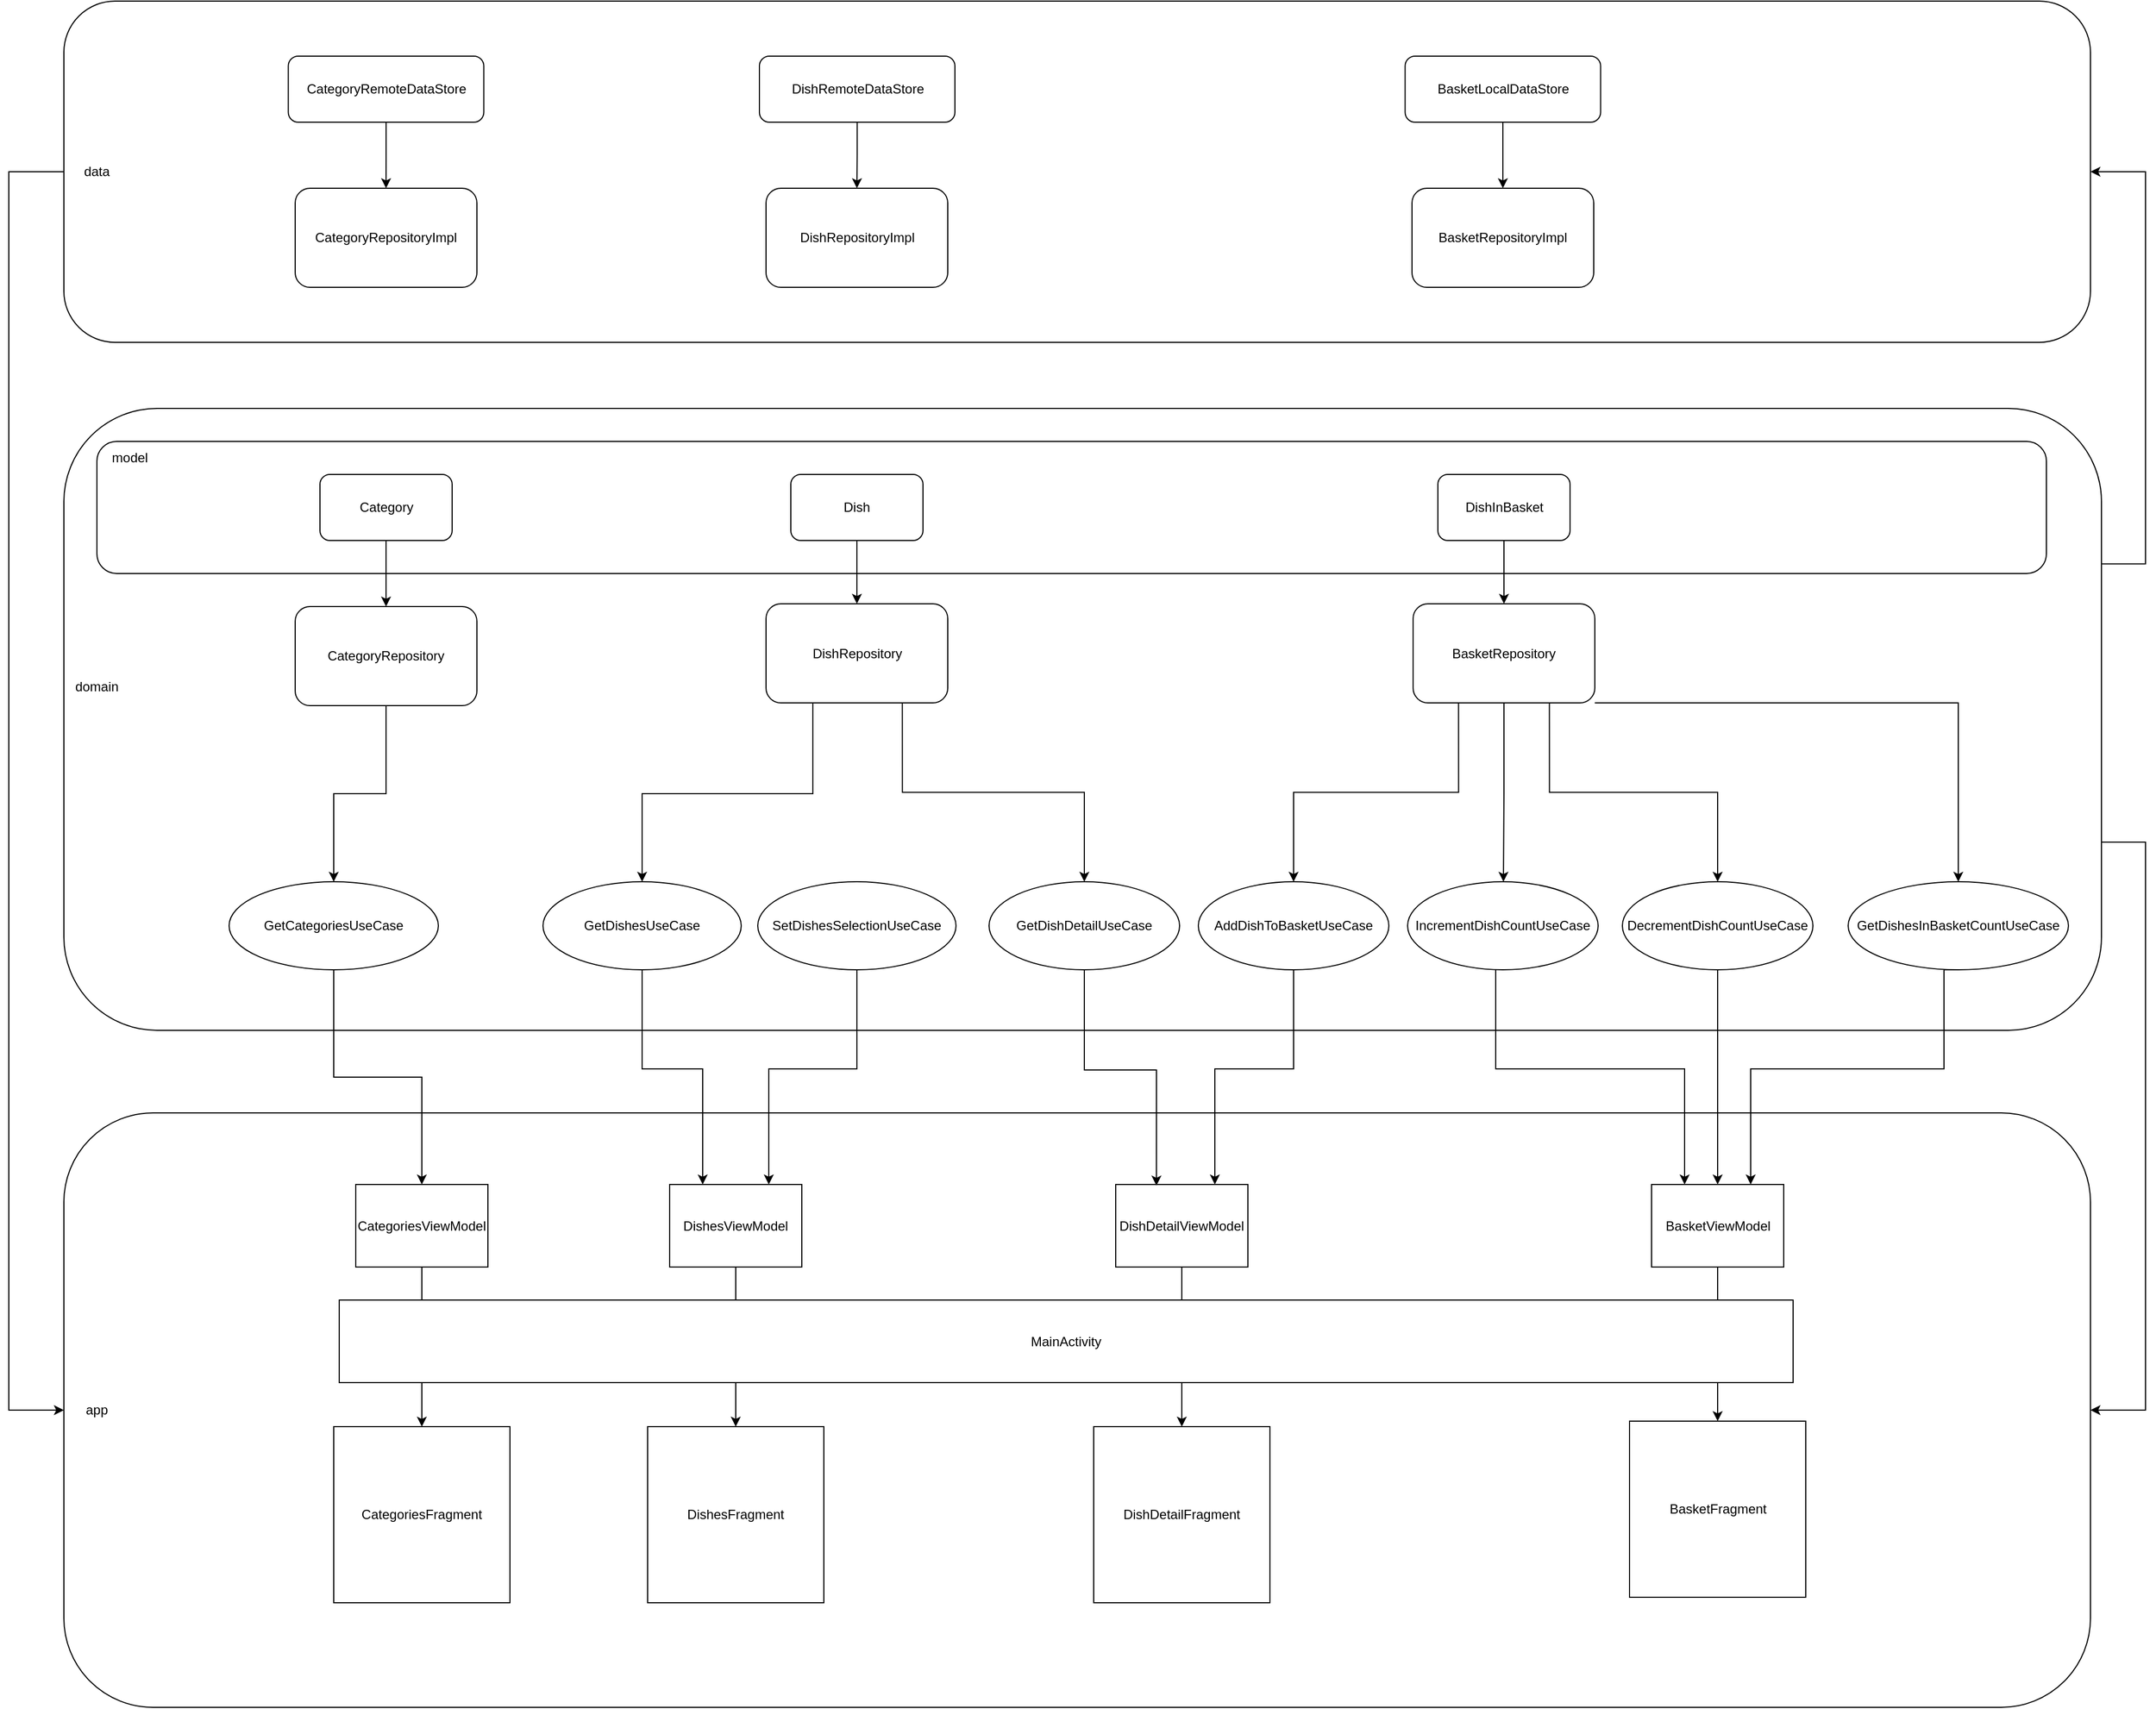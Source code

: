 <mxfile version="20.7.4" type="device"><diagram name="Страница 1" id="V0qLCYSgytZh2rKlNXdx"><mxGraphModel dx="2234" dy="1994" grid="1" gridSize="10" guides="1" tooltips="1" connect="1" arrows="1" fold="1" page="1" pageScale="1" pageWidth="827" pageHeight="1169" math="0" shadow="0"><root><mxCell id="0"/><mxCell id="1" parent="0"/><mxCell id="SQ890dfxBt3CAPnLPfhD-1" value="" style="rounded=1;whiteSpace=wrap;html=1;" parent="1" vertex="1"><mxGeometry x="-240" y="520" width="1840" height="540" as="geometry"/></mxCell><mxCell id="SQ890dfxBt3CAPnLPfhD-2" value="app" style="text;html=1;strokeColor=none;fillColor=none;align=center;verticalAlign=middle;whiteSpace=wrap;rounded=0;" parent="1" vertex="1"><mxGeometry x="-240" y="775" width="60" height="30" as="geometry"/></mxCell><mxCell id="SQ890dfxBt3CAPnLPfhD-158" style="edgeStyle=orthogonalEdgeStyle;rounded=0;orthogonalLoop=1;jettySize=auto;html=1;exitX=1;exitY=0.75;exitDx=0;exitDy=0;entryX=1;entryY=0.5;entryDx=0;entryDy=0;" parent="1" source="SQ890dfxBt3CAPnLPfhD-3" target="SQ890dfxBt3CAPnLPfhD-1" edge="1"><mxGeometry relative="1" as="geometry"><Array as="points"><mxPoint x="1610" y="274"/><mxPoint x="1650" y="274"/><mxPoint x="1650" y="790"/></Array></mxGeometry></mxCell><mxCell id="SQ890dfxBt3CAPnLPfhD-162" style="edgeStyle=orthogonalEdgeStyle;rounded=0;orthogonalLoop=1;jettySize=auto;html=1;exitX=1;exitY=0.25;exitDx=0;exitDy=0;entryX=1;entryY=0.5;entryDx=0;entryDy=0;" parent="1" source="SQ890dfxBt3CAPnLPfhD-3" target="SQ890dfxBt3CAPnLPfhD-5" edge="1"><mxGeometry relative="1" as="geometry"><Array as="points"><mxPoint x="1650" y="21"/><mxPoint x="1650" y="-335"/></Array></mxGeometry></mxCell><mxCell id="SQ890dfxBt3CAPnLPfhD-3" value="" style="rounded=1;whiteSpace=wrap;html=1;" parent="1" vertex="1"><mxGeometry x="-240" y="-120" width="1850" height="565" as="geometry"/></mxCell><mxCell id="SQ890dfxBt3CAPnLPfhD-4" value="domain" style="text;html=1;strokeColor=none;fillColor=none;align=center;verticalAlign=middle;whiteSpace=wrap;rounded=0;" parent="1" vertex="1"><mxGeometry x="-240" y="117.5" width="60" height="30" as="geometry"/></mxCell><mxCell id="SQ890dfxBt3CAPnLPfhD-164" style="edgeStyle=orthogonalEdgeStyle;rounded=0;orthogonalLoop=1;jettySize=auto;html=1;exitX=0;exitY=0.5;exitDx=0;exitDy=0;entryX=0;entryY=0.5;entryDx=0;entryDy=0;" parent="1" source="SQ890dfxBt3CAPnLPfhD-5" target="SQ890dfxBt3CAPnLPfhD-1" edge="1"><mxGeometry relative="1" as="geometry"><Array as="points"><mxPoint x="-290" y="-335"/><mxPoint x="-290" y="790"/></Array></mxGeometry></mxCell><mxCell id="SQ890dfxBt3CAPnLPfhD-5" value="" style="rounded=1;whiteSpace=wrap;html=1;" parent="1" vertex="1"><mxGeometry x="-240" y="-490" width="1840" height="310" as="geometry"/></mxCell><mxCell id="SQ890dfxBt3CAPnLPfhD-6" value="data" style="text;html=1;strokeColor=none;fillColor=none;align=center;verticalAlign=middle;whiteSpace=wrap;rounded=0;" parent="1" vertex="1"><mxGeometry x="-240" y="-350" width="60" height="30" as="geometry"/></mxCell><mxCell id="nmZk25SD6AyVHt8-9nZW-2" style="edgeStyle=orthogonalEdgeStyle;rounded=0;orthogonalLoop=1;jettySize=auto;html=1;" parent="1" source="SQ890dfxBt3CAPnLPfhD-8" target="i3_h-l0hV4Ko4Y_2Ws8o-1" edge="1"><mxGeometry relative="1" as="geometry"><mxPoint x="85" y="690" as="targetPoint"/></mxGeometry></mxCell><mxCell id="SQ890dfxBt3CAPnLPfhD-8" value="CategoriesViewModel" style="rounded=0;whiteSpace=wrap;html=1;" parent="1" vertex="1"><mxGeometry x="25" y="585" width="120" height="75" as="geometry"/></mxCell><mxCell id="SQ890dfxBt3CAPnLPfhD-14" style="edgeStyle=orthogonalEdgeStyle;rounded=0;orthogonalLoop=1;jettySize=auto;html=1;exitX=0.5;exitY=1;exitDx=0;exitDy=0;entryX=0.5;entryY=0;entryDx=0;entryDy=0;strokeColor=#000000;" parent="1" source="SQ890dfxBt3CAPnLPfhD-10" target="SQ890dfxBt3CAPnLPfhD-8" edge="1"><mxGeometry relative="1" as="geometry"/></mxCell><mxCell id="SQ890dfxBt3CAPnLPfhD-10" value="GetCategoriesUseCase" style="ellipse;whiteSpace=wrap;html=1;" parent="1" vertex="1"><mxGeometry x="-90" y="310" width="190" height="80" as="geometry"/></mxCell><mxCell id="SQ890dfxBt3CAPnLPfhD-17" style="edgeStyle=orthogonalEdgeStyle;rounded=0;orthogonalLoop=1;jettySize=auto;html=1;exitX=0.5;exitY=1;exitDx=0;exitDy=0;entryX=0.25;entryY=0;entryDx=0;entryDy=0;strokeColor=#000000;" parent="1" source="SQ890dfxBt3CAPnLPfhD-16" target="i3_h-l0hV4Ko4Y_2Ws8o-2" edge="1"><mxGeometry relative="1" as="geometry"><mxPoint x="285" y="585" as="targetPoint"/><Array as="points"><mxPoint x="285" y="480"/><mxPoint x="340" y="480"/></Array></mxGeometry></mxCell><mxCell id="SQ890dfxBt3CAPnLPfhD-16" value="GetD&lt;span style=&quot;text-align: start; background-color: initial;&quot;&gt;ishes&lt;/span&gt;&lt;span style=&quot;background-color: initial;&quot;&gt;UseCase&lt;/span&gt;" style="ellipse;whiteSpace=wrap;html=1;" parent="1" vertex="1"><mxGeometry x="195" y="310" width="180" height="80" as="geometry"/></mxCell><mxCell id="SQ890dfxBt3CAPnLPfhD-20" value="SetDishesSelectionUseCase" style="ellipse;whiteSpace=wrap;html=1;" parent="1" vertex="1"><mxGeometry x="390" y="310" width="180" height="80" as="geometry"/></mxCell><mxCell id="SQ890dfxBt3CAPnLPfhD-24" value="DishDetailFragment" style="whiteSpace=wrap;html=1;aspect=fixed;" parent="1" vertex="1"><mxGeometry x="695" y="805" width="160" height="160" as="geometry"/></mxCell><mxCell id="SQ890dfxBt3CAPnLPfhD-42" value="" style="edgeStyle=orthogonalEdgeStyle;rounded=0;orthogonalLoop=1;jettySize=auto;html=1;exitX=0.5;exitY=1;exitDx=0;exitDy=0;strokeColor=#000000;entryX=0.75;entryY=0;entryDx=0;entryDy=0;" parent="1" source="SQ890dfxBt3CAPnLPfhD-20" target="i3_h-l0hV4Ko4Y_2Ws8o-2" edge="1"><mxGeometry relative="1" as="geometry"><mxPoint x="470" y="390" as="sourcePoint"/><mxPoint x="440" y="585" as="targetPoint"/><Array as="points"><mxPoint x="480" y="480"/><mxPoint x="400" y="480"/></Array></mxGeometry></mxCell><mxCell id="SQ890dfxBt3CAPnLPfhD-48" style="edgeStyle=orthogonalEdgeStyle;rounded=0;orthogonalLoop=1;jettySize=auto;html=1;exitX=0.5;exitY=1;exitDx=0;exitDy=0;strokeColor=#000000;" parent="1" source="SQ890dfxBt3CAPnLPfhD-43" target="SQ890dfxBt3CAPnLPfhD-24" edge="1"><mxGeometry relative="1" as="geometry"/></mxCell><mxCell id="SQ890dfxBt3CAPnLPfhD-43" value="DishDetailViewModel" style="rounded=0;whiteSpace=wrap;html=1;" parent="1" vertex="1"><mxGeometry x="715" y="585" width="120" height="75" as="geometry"/></mxCell><mxCell id="SQ890dfxBt3CAPnLPfhD-104" value="BasketFragment" style="whiteSpace=wrap;html=1;aspect=fixed;" parent="1" vertex="1"><mxGeometry x="1181.5" y="800" width="160" height="160" as="geometry"/></mxCell><mxCell id="geVf_U6r1nYUyKYScaCS-6" style="edgeStyle=orthogonalEdgeStyle;rounded=0;orthogonalLoop=1;jettySize=auto;html=1;entryX=0.308;entryY=0.013;entryDx=0;entryDy=0;strokeColor=#000000;entryPerimeter=0;" parent="1" source="geVf_U6r1nYUyKYScaCS-4" target="SQ890dfxBt3CAPnLPfhD-43" edge="1"><mxGeometry relative="1" as="geometry"><Array as="points"><mxPoint x="687" y="481"/><mxPoint x="752" y="481"/></Array></mxGeometry></mxCell><mxCell id="geVf_U6r1nYUyKYScaCS-4" value="GetDishDetailUseCase" style="ellipse;whiteSpace=wrap;html=1;" parent="1" vertex="1"><mxGeometry x="600" y="310" width="173" height="80" as="geometry"/></mxCell><mxCell id="i3_h-l0hV4Ko4Y_2Ws8o-1" value="CategoriesFragment" style="whiteSpace=wrap;html=1;aspect=fixed;" parent="1" vertex="1"><mxGeometry x="5" y="805" width="160" height="160" as="geometry"/></mxCell><mxCell id="i3_h-l0hV4Ko4Y_2Ws8o-4" style="edgeStyle=orthogonalEdgeStyle;rounded=0;orthogonalLoop=1;jettySize=auto;html=1;" parent="1" source="i3_h-l0hV4Ko4Y_2Ws8o-2" target="i3_h-l0hV4Ko4Y_2Ws8o-3" edge="1"><mxGeometry relative="1" as="geometry"/></mxCell><mxCell id="i3_h-l0hV4Ko4Y_2Ws8o-2" value="DishesViewModel" style="rounded=0;whiteSpace=wrap;html=1;" parent="1" vertex="1"><mxGeometry x="310" y="585" width="120" height="75" as="geometry"/></mxCell><mxCell id="i3_h-l0hV4Ko4Y_2Ws8o-3" value="DishesFragment" style="whiteSpace=wrap;html=1;aspect=fixed;" parent="1" vertex="1"><mxGeometry x="290" y="805" width="160" height="160" as="geometry"/></mxCell><mxCell id="i3_h-l0hV4Ko4Y_2Ws8o-6" style="edgeStyle=orthogonalEdgeStyle;rounded=0;orthogonalLoop=1;jettySize=auto;html=1;entryX=0.75;entryY=0;entryDx=0;entryDy=0;" parent="1" source="i3_h-l0hV4Ko4Y_2Ws8o-5" target="SQ890dfxBt3CAPnLPfhD-43" edge="1"><mxGeometry relative="1" as="geometry"><Array as="points"><mxPoint x="877" y="480"/><mxPoint x="805" y="480"/></Array></mxGeometry></mxCell><mxCell id="i3_h-l0hV4Ko4Y_2Ws8o-5" value="AddDishToBasketUseCase" style="ellipse;whiteSpace=wrap;html=1;" parent="1" vertex="1"><mxGeometry x="790" y="310" width="173" height="80" as="geometry"/></mxCell><mxCell id="i3_h-l0hV4Ko4Y_2Ws8o-10" style="edgeStyle=orthogonalEdgeStyle;rounded=0;orthogonalLoop=1;jettySize=auto;html=1;entryX=0.25;entryY=0;entryDx=0;entryDy=0;" parent="1" source="i3_h-l0hV4Ko4Y_2Ws8o-7" target="i3_h-l0hV4Ko4Y_2Ws8o-9" edge="1"><mxGeometry x="-1" y="-105" relative="1" as="geometry"><Array as="points"><mxPoint x="1060" y="480"/><mxPoint x="1232" y="480"/></Array><mxPoint x="-33" y="-5" as="offset"/></mxGeometry></mxCell><mxCell id="i3_h-l0hV4Ko4Y_2Ws8o-7" value="IncrementDishCountUseCase" style="ellipse;whiteSpace=wrap;html=1;" parent="1" vertex="1"><mxGeometry x="980" y="310" width="173" height="80" as="geometry"/></mxCell><mxCell id="i3_h-l0hV4Ko4Y_2Ws8o-11" style="edgeStyle=orthogonalEdgeStyle;rounded=0;orthogonalLoop=1;jettySize=auto;html=1;entryX=0.5;entryY=0;entryDx=0;entryDy=0;" parent="1" source="i3_h-l0hV4Ko4Y_2Ws8o-8" target="i3_h-l0hV4Ko4Y_2Ws8o-9" edge="1"><mxGeometry relative="1" as="geometry"><Array as="points"><mxPoint x="1262" y="560"/><mxPoint x="1262" y="560"/></Array></mxGeometry></mxCell><mxCell id="i3_h-l0hV4Ko4Y_2Ws8o-8" value="DecrementDishCountUseCase" style="ellipse;whiteSpace=wrap;html=1;" parent="1" vertex="1"><mxGeometry x="1175" y="310" width="173" height="80" as="geometry"/></mxCell><mxCell id="i3_h-l0hV4Ko4Y_2Ws8o-57" style="edgeStyle=orthogonalEdgeStyle;rounded=0;orthogonalLoop=1;jettySize=auto;html=1;exitX=0.5;exitY=1;exitDx=0;exitDy=0;" parent="1" source="i3_h-l0hV4Ko4Y_2Ws8o-9" target="SQ890dfxBt3CAPnLPfhD-104" edge="1"><mxGeometry relative="1" as="geometry"/></mxCell><mxCell id="i3_h-l0hV4Ko4Y_2Ws8o-9" value="BasketViewModel" style="rounded=0;whiteSpace=wrap;html=1;" parent="1" vertex="1"><mxGeometry x="1201.5" y="585" width="120" height="75" as="geometry"/></mxCell><mxCell id="i3_h-l0hV4Ko4Y_2Ws8o-13" style="edgeStyle=orthogonalEdgeStyle;rounded=0;orthogonalLoop=1;jettySize=auto;html=1;" parent="1" source="i3_h-l0hV4Ko4Y_2Ws8o-12" target="SQ890dfxBt3CAPnLPfhD-10" edge="1"><mxGeometry relative="1" as="geometry"/></mxCell><mxCell id="i3_h-l0hV4Ko4Y_2Ws8o-12" value="CategoryRepository" style="rounded=1;whiteSpace=wrap;html=1;" parent="1" vertex="1"><mxGeometry x="-30" y="60" width="165" height="90" as="geometry"/></mxCell><mxCell id="i3_h-l0hV4Ko4Y_2Ws8o-17" style="edgeStyle=orthogonalEdgeStyle;rounded=0;orthogonalLoop=1;jettySize=auto;html=1;entryX=0.5;entryY=0;entryDx=0;entryDy=0;" parent="1" source="i3_h-l0hV4Ko4Y_2Ws8o-16" target="SQ890dfxBt3CAPnLPfhD-16" edge="1"><mxGeometry relative="1" as="geometry"><Array as="points"><mxPoint x="440" y="230"/><mxPoint x="285" y="230"/></Array></mxGeometry></mxCell><mxCell id="i3_h-l0hV4Ko4Y_2Ws8o-18" style="edgeStyle=orthogonalEdgeStyle;rounded=0;orthogonalLoop=1;jettySize=auto;html=1;exitX=0.75;exitY=1;exitDx=0;exitDy=0;" parent="1" source="i3_h-l0hV4Ko4Y_2Ws8o-16" target="geVf_U6r1nYUyKYScaCS-4" edge="1"><mxGeometry relative="1" as="geometry"/></mxCell><mxCell id="i3_h-l0hV4Ko4Y_2Ws8o-16" value="DishRepository" style="rounded=1;whiteSpace=wrap;html=1;" parent="1" vertex="1"><mxGeometry x="397.5" y="57.5" width="165" height="90" as="geometry"/></mxCell><mxCell id="i3_h-l0hV4Ko4Y_2Ws8o-20" style="edgeStyle=orthogonalEdgeStyle;rounded=0;orthogonalLoop=1;jettySize=auto;html=1;exitX=0.25;exitY=1;exitDx=0;exitDy=0;" parent="1" source="i3_h-l0hV4Ko4Y_2Ws8o-19" target="i3_h-l0hV4Ko4Y_2Ws8o-5" edge="1"><mxGeometry relative="1" as="geometry"/></mxCell><mxCell id="i3_h-l0hV4Ko4Y_2Ws8o-21" style="edgeStyle=orthogonalEdgeStyle;rounded=0;orthogonalLoop=1;jettySize=auto;html=1;exitX=0.5;exitY=1;exitDx=0;exitDy=0;" parent="1" source="i3_h-l0hV4Ko4Y_2Ws8o-19" target="i3_h-l0hV4Ko4Y_2Ws8o-7" edge="1"><mxGeometry x="0.114" y="-10" relative="1" as="geometry"><Array as="points"><mxPoint x="1067" y="230"/><mxPoint x="1067" y="230"/></Array><mxPoint y="1" as="offset"/></mxGeometry></mxCell><mxCell id="i3_h-l0hV4Ko4Y_2Ws8o-22" style="edgeStyle=orthogonalEdgeStyle;rounded=0;orthogonalLoop=1;jettySize=auto;html=1;exitX=0.75;exitY=1;exitDx=0;exitDy=0;" parent="1" source="i3_h-l0hV4Ko4Y_2Ws8o-19" target="i3_h-l0hV4Ko4Y_2Ws8o-8" edge="1"><mxGeometry relative="1" as="geometry"/></mxCell><mxCell id="i3_h-l0hV4Ko4Y_2Ws8o-55" style="edgeStyle=orthogonalEdgeStyle;rounded=0;orthogonalLoop=1;jettySize=auto;html=1;exitX=1;exitY=1;exitDx=0;exitDy=0;" parent="1" source="i3_h-l0hV4Ko4Y_2Ws8o-19" target="i3_h-l0hV4Ko4Y_2Ws8o-54" edge="1"><mxGeometry relative="1" as="geometry"><Array as="points"><mxPoint x="1480" y="148"/></Array></mxGeometry></mxCell><mxCell id="i3_h-l0hV4Ko4Y_2Ws8o-19" value="BasketRepository" style="rounded=1;whiteSpace=wrap;html=1;" parent="1" vertex="1"><mxGeometry x="985" y="57.5" width="165" height="90" as="geometry"/></mxCell><mxCell id="i3_h-l0hV4Ko4Y_2Ws8o-56" style="edgeStyle=orthogonalEdgeStyle;rounded=0;orthogonalLoop=1;jettySize=auto;html=1;exitX=0.5;exitY=1;exitDx=0;exitDy=0;entryX=0.75;entryY=0;entryDx=0;entryDy=0;" parent="1" source="i3_h-l0hV4Ko4Y_2Ws8o-54" target="i3_h-l0hV4Ko4Y_2Ws8o-9" edge="1"><mxGeometry relative="1" as="geometry"><Array as="points"><mxPoint x="1467" y="480"/><mxPoint x="1292" y="480"/></Array></mxGeometry></mxCell><mxCell id="i3_h-l0hV4Ko4Y_2Ws8o-54" value="GetDishesInBasketCountUseCase" style="ellipse;whiteSpace=wrap;html=1;" parent="1" vertex="1"><mxGeometry x="1380" y="310" width="200" height="80" as="geometry"/></mxCell><mxCell id="SQ890dfxBt3CAPnLPfhD-45" value="MainActivity" style="rounded=0;whiteSpace=wrap;html=1;" parent="1" vertex="1"><mxGeometry x="10" y="690" width="1320" height="75" as="geometry"/></mxCell><mxCell id="i3_h-l0hV4Ko4Y_2Ws8o-59" value="" style="rounded=1;whiteSpace=wrap;html=1;" parent="1" vertex="1"><mxGeometry x="-210" y="-90" width="1770" height="120" as="geometry"/></mxCell><mxCell id="i3_h-l0hV4Ko4Y_2Ws8o-60" value="model" style="text;html=1;strokeColor=none;fillColor=none;align=center;verticalAlign=middle;whiteSpace=wrap;rounded=0;" parent="1" vertex="1"><mxGeometry x="-210" y="-90" width="60" height="30" as="geometry"/></mxCell><mxCell id="i3_h-l0hV4Ko4Y_2Ws8o-61" style="edgeStyle=orthogonalEdgeStyle;rounded=0;orthogonalLoop=1;jettySize=auto;html=1;exitX=0.5;exitY=1;exitDx=0;exitDy=0;" parent="1" source="SQ890dfxBt3CAPnLPfhD-149" target="i3_h-l0hV4Ko4Y_2Ws8o-12" edge="1"><mxGeometry relative="1" as="geometry"/></mxCell><mxCell id="SQ890dfxBt3CAPnLPfhD-149" value="Category" style="rounded=1;whiteSpace=wrap;html=1;" parent="1" vertex="1"><mxGeometry x="-7.5" y="-60" width="120" height="60" as="geometry"/></mxCell><mxCell id="i3_h-l0hV4Ko4Y_2Ws8o-63" style="edgeStyle=orthogonalEdgeStyle;rounded=0;orthogonalLoop=1;jettySize=auto;html=1;exitX=0.5;exitY=1;exitDx=0;exitDy=0;" parent="1" source="i3_h-l0hV4Ko4Y_2Ws8o-53" target="i3_h-l0hV4Ko4Y_2Ws8o-16" edge="1"><mxGeometry relative="1" as="geometry"/></mxCell><mxCell id="i3_h-l0hV4Ko4Y_2Ws8o-53" value="Dish" style="rounded=1;whiteSpace=wrap;html=1;" parent="1" vertex="1"><mxGeometry x="420" y="-60" width="120" height="60" as="geometry"/></mxCell><mxCell id="i3_h-l0hV4Ko4Y_2Ws8o-64" style="edgeStyle=orthogonalEdgeStyle;rounded=0;orthogonalLoop=1;jettySize=auto;html=1;exitX=0.5;exitY=1;exitDx=0;exitDy=0;" parent="1" source="i3_h-l0hV4Ko4Y_2Ws8o-58" target="i3_h-l0hV4Ko4Y_2Ws8o-19" edge="1"><mxGeometry relative="1" as="geometry"/></mxCell><mxCell id="i3_h-l0hV4Ko4Y_2Ws8o-58" value="DishInBasket" style="rounded=1;whiteSpace=wrap;html=1;" parent="1" vertex="1"><mxGeometry x="1007.5" y="-60" width="120" height="60" as="geometry"/></mxCell><mxCell id="i3_h-l0hV4Ko4Y_2Ws8o-65" value="CategoryRepositoryImpl" style="rounded=1;whiteSpace=wrap;html=1;" parent="1" vertex="1"><mxGeometry x="-30" y="-320" width="165" height="90" as="geometry"/></mxCell><mxCell id="i3_h-l0hV4Ko4Y_2Ws8o-67" value="DishRepositoryImpl" style="rounded=1;whiteSpace=wrap;html=1;" parent="1" vertex="1"><mxGeometry x="397.5" y="-320" width="165" height="90" as="geometry"/></mxCell><mxCell id="i3_h-l0hV4Ko4Y_2Ws8o-68" value="BasketRepositoryImpl" style="rounded=1;whiteSpace=wrap;html=1;" parent="1" vertex="1"><mxGeometry x="984" y="-320" width="165" height="90" as="geometry"/></mxCell><mxCell id="i3_h-l0hV4Ko4Y_2Ws8o-70" style="edgeStyle=orthogonalEdgeStyle;rounded=0;orthogonalLoop=1;jettySize=auto;html=1;" parent="1" source="i3_h-l0hV4Ko4Y_2Ws8o-69" target="i3_h-l0hV4Ko4Y_2Ws8o-65" edge="1"><mxGeometry relative="1" as="geometry"/></mxCell><mxCell id="i3_h-l0hV4Ko4Y_2Ws8o-69" value="CategoryRemoteDataStore" style="rounded=1;whiteSpace=wrap;html=1;" parent="1" vertex="1"><mxGeometry x="-36.25" y="-440" width="177.5" height="60" as="geometry"/></mxCell><mxCell id="i3_h-l0hV4Ko4Y_2Ws8o-74" style="edgeStyle=orthogonalEdgeStyle;rounded=0;orthogonalLoop=1;jettySize=auto;html=1;" parent="1" source="i3_h-l0hV4Ko4Y_2Ws8o-73" target="i3_h-l0hV4Ko4Y_2Ws8o-67" edge="1"><mxGeometry relative="1" as="geometry"/></mxCell><mxCell id="i3_h-l0hV4Ko4Y_2Ws8o-73" value="DishRemoteDataStore" style="rounded=1;whiteSpace=wrap;html=1;" parent="1" vertex="1"><mxGeometry x="391.5" y="-440" width="177.5" height="60" as="geometry"/></mxCell><mxCell id="i3_h-l0hV4Ko4Y_2Ws8o-76" style="edgeStyle=orthogonalEdgeStyle;rounded=0;orthogonalLoop=1;jettySize=auto;html=1;exitX=0.5;exitY=1;exitDx=0;exitDy=0;" parent="1" source="i3_h-l0hV4Ko4Y_2Ws8o-75" target="i3_h-l0hV4Ko4Y_2Ws8o-68" edge="1"><mxGeometry relative="1" as="geometry"/></mxCell><mxCell id="i3_h-l0hV4Ko4Y_2Ws8o-75" value="BasketLocalDataStore" style="rounded=1;whiteSpace=wrap;html=1;" parent="1" vertex="1"><mxGeometry x="977.75" y="-440" width="177.5" height="60" as="geometry"/></mxCell></root></mxGraphModel></diagram></mxfile>